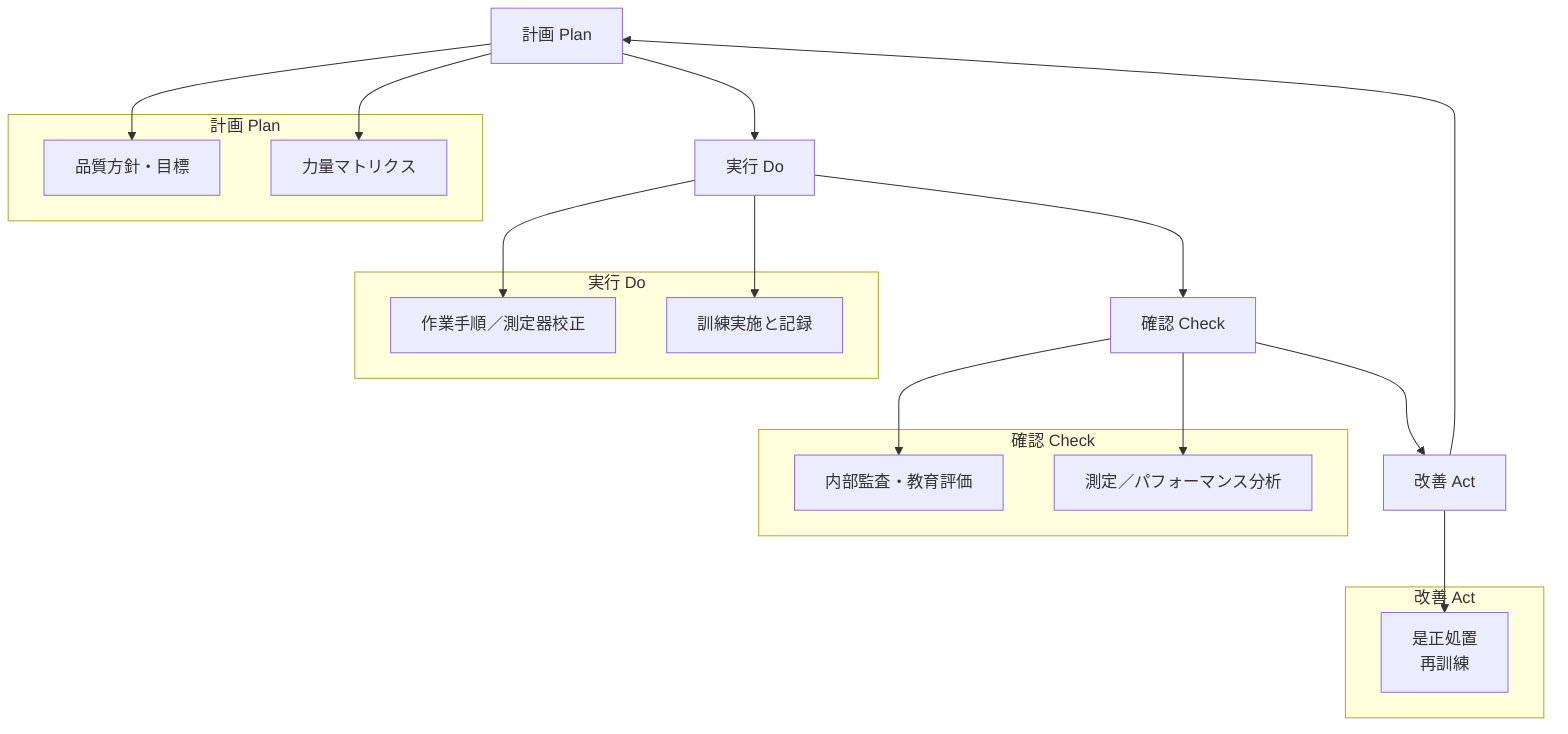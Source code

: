 flowchart TD
    P[計画 Plan] --> D[実行 Do]
    D --> C[確認 Check]
    C --> A[改善 Act]
    A --> P

    subgraph 計画 Plan
        P1[品質方針・目標]
        P2[力量マトリクス]
    end

    subgraph 実行 Do
        D1[作業手順／測定器校正]
        D2[訓練実施と記録]
    end

    subgraph 確認 Check
        C1[内部監査・教育評価]
        C2[測定／パフォーマンス分析]
    end

    subgraph 改善 Act
        A1[是正処置<br>再訓練]
    end

    P --> P1
    P --> P2
    D --> D1
    D --> D2
    C --> C1
    C --> C2
    A --> A1